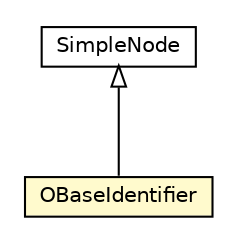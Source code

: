 #!/usr/local/bin/dot
#
# Class diagram 
# Generated by UMLGraph version R5_6-24-gf6e263 (http://www.umlgraph.org/)
#

digraph G {
	edge [fontname="Helvetica",fontsize=10,labelfontname="Helvetica",labelfontsize=10];
	node [fontname="Helvetica",fontsize=10,shape=plaintext];
	nodesep=0.25;
	ranksep=0.5;
	// com.orientechnologies.orient.core.sql.parser.SimpleNode
	c1445949 [label=<<table title="com.orientechnologies.orient.core.sql.parser.SimpleNode" border="0" cellborder="1" cellspacing="0" cellpadding="2" port="p" href="./SimpleNode.html">
		<tr><td><table border="0" cellspacing="0" cellpadding="1">
<tr><td align="center" balign="center"> SimpleNode </td></tr>
		</table></td></tr>
		</table>>, URL="./SimpleNode.html", fontname="Helvetica", fontcolor="black", fontsize=10.0];
	// com.orientechnologies.orient.core.sql.parser.OBaseIdentifier
	c1446017 [label=<<table title="com.orientechnologies.orient.core.sql.parser.OBaseIdentifier" border="0" cellborder="1" cellspacing="0" cellpadding="2" port="p" bgcolor="lemonChiffon" href="./OBaseIdentifier.html">
		<tr><td><table border="0" cellspacing="0" cellpadding="1">
<tr><td align="center" balign="center"> OBaseIdentifier </td></tr>
		</table></td></tr>
		</table>>, URL="./OBaseIdentifier.html", fontname="Helvetica", fontcolor="black", fontsize=10.0];
	//com.orientechnologies.orient.core.sql.parser.OBaseIdentifier extends com.orientechnologies.orient.core.sql.parser.SimpleNode
	c1445949:p -> c1446017:p [dir=back,arrowtail=empty];
}


